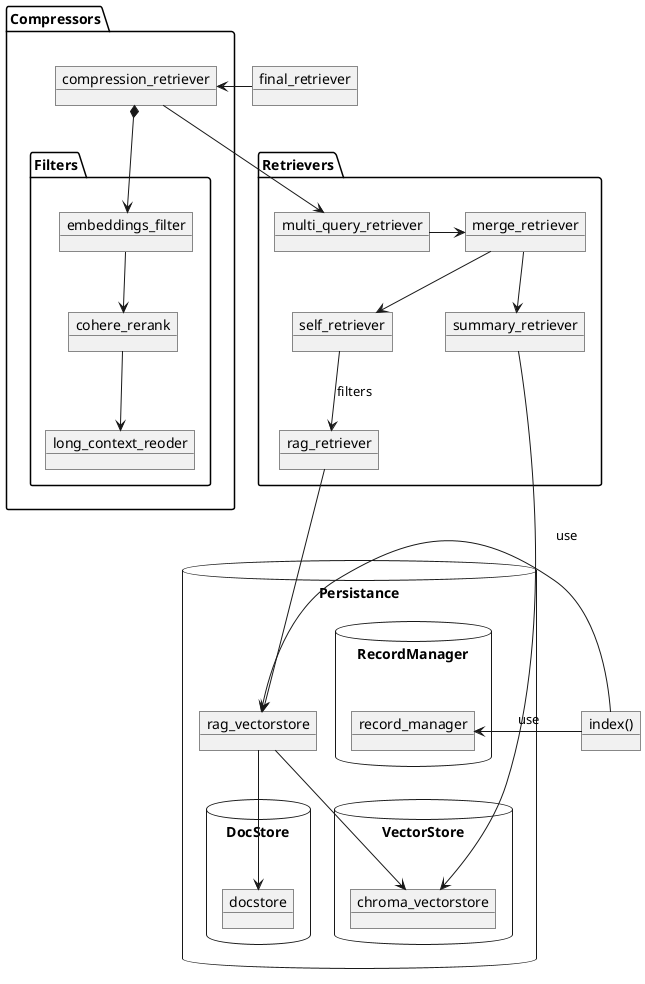 #%% raw
%%plantuml

@startuml


database "Persistance" {
    object rag_vectorstore
    database "VectorStore"{
        object chroma_vectorstore
    }
    database "DocStore" {
        object docstore
    }

    database "RecordManager" {
        object record_manager
    }
}

package "Retrievers" {
    object rag_retriever
    object multi_query_retriever
    object merge_retriever
    object self_retriever
    object summary_retriever

    summary_retriever --> chroma_vectorstore
    rag_vectorstore --> chroma_vectorstore
    self_retriever --> rag_retriever : "filters"
    rag_retriever --> rag_vectorstore
    rag_vectorstore --> docstore
    merge_retriever --> summary_retriever
    merge_retriever --> self_retriever
    multi_query_retriever -> merge_retriever
}

package "Compressors" {

    object compression_retriever

    package "Filters" {
        object cohere_rerank
        object embeddings_filter
        object long_context_reoder
    }
    compression_retriever *--> embeddings_filter
    compression_retriever --> multi_query_retriever
    embeddings_filter --> cohere_rerank
    cohere_rerank --> long_context_reoder
}
object final_retriever
final_retriever -> compression_retriever


object "index()" as index
rag_vectorstore <- index : use
record_manager <- index : use

@enduml